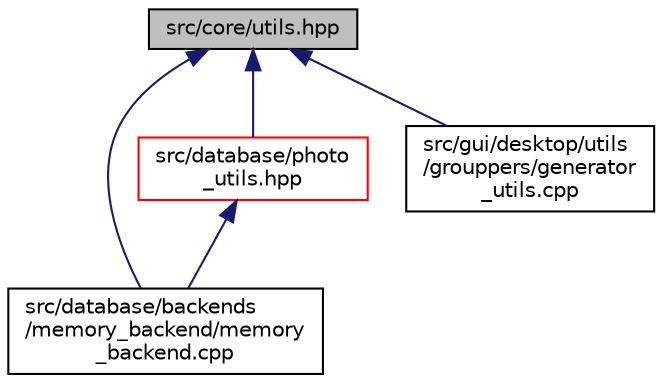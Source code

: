 digraph "src/core/utils.hpp"
{
 // LATEX_PDF_SIZE
  edge [fontname="Helvetica",fontsize="10",labelfontname="Helvetica",labelfontsize="10"];
  node [fontname="Helvetica",fontsize="10",shape=record];
  Node1 [label="src/core/utils.hpp",height=0.2,width=0.4,color="black", fillcolor="grey75", style="filled", fontcolor="black",tooltip=" "];
  Node1 -> Node2 [dir="back",color="midnightblue",fontsize="10",style="solid",fontname="Helvetica"];
  Node2 [label="src/database/backends\l/memory_backend/memory\l_backend.cpp",height=0.2,width=0.4,color="black", fillcolor="white", style="filled",URL="$memory__backend_8cpp.html",tooltip=" "];
  Node1 -> Node3 [dir="back",color="midnightblue",fontsize="10",style="solid",fontname="Helvetica"];
  Node3 [label="src/database/photo\l_utils.hpp",height=0.2,width=0.4,color="red", fillcolor="white", style="filled",URL="$photo__utils_8hpp.html",tooltip=" "];
  Node3 -> Node2 [dir="back",color="midnightblue",fontsize="10",style="solid",fontname="Helvetica"];
  Node1 -> Node12 [dir="back",color="midnightblue",fontsize="10",style="solid",fontname="Helvetica"];
  Node12 [label="src/gui/desktop/utils\l/grouppers/generator\l_utils.cpp",height=0.2,width=0.4,color="black", fillcolor="white", style="filled",URL="$generator__utils_8cpp.html",tooltip=" "];
}
